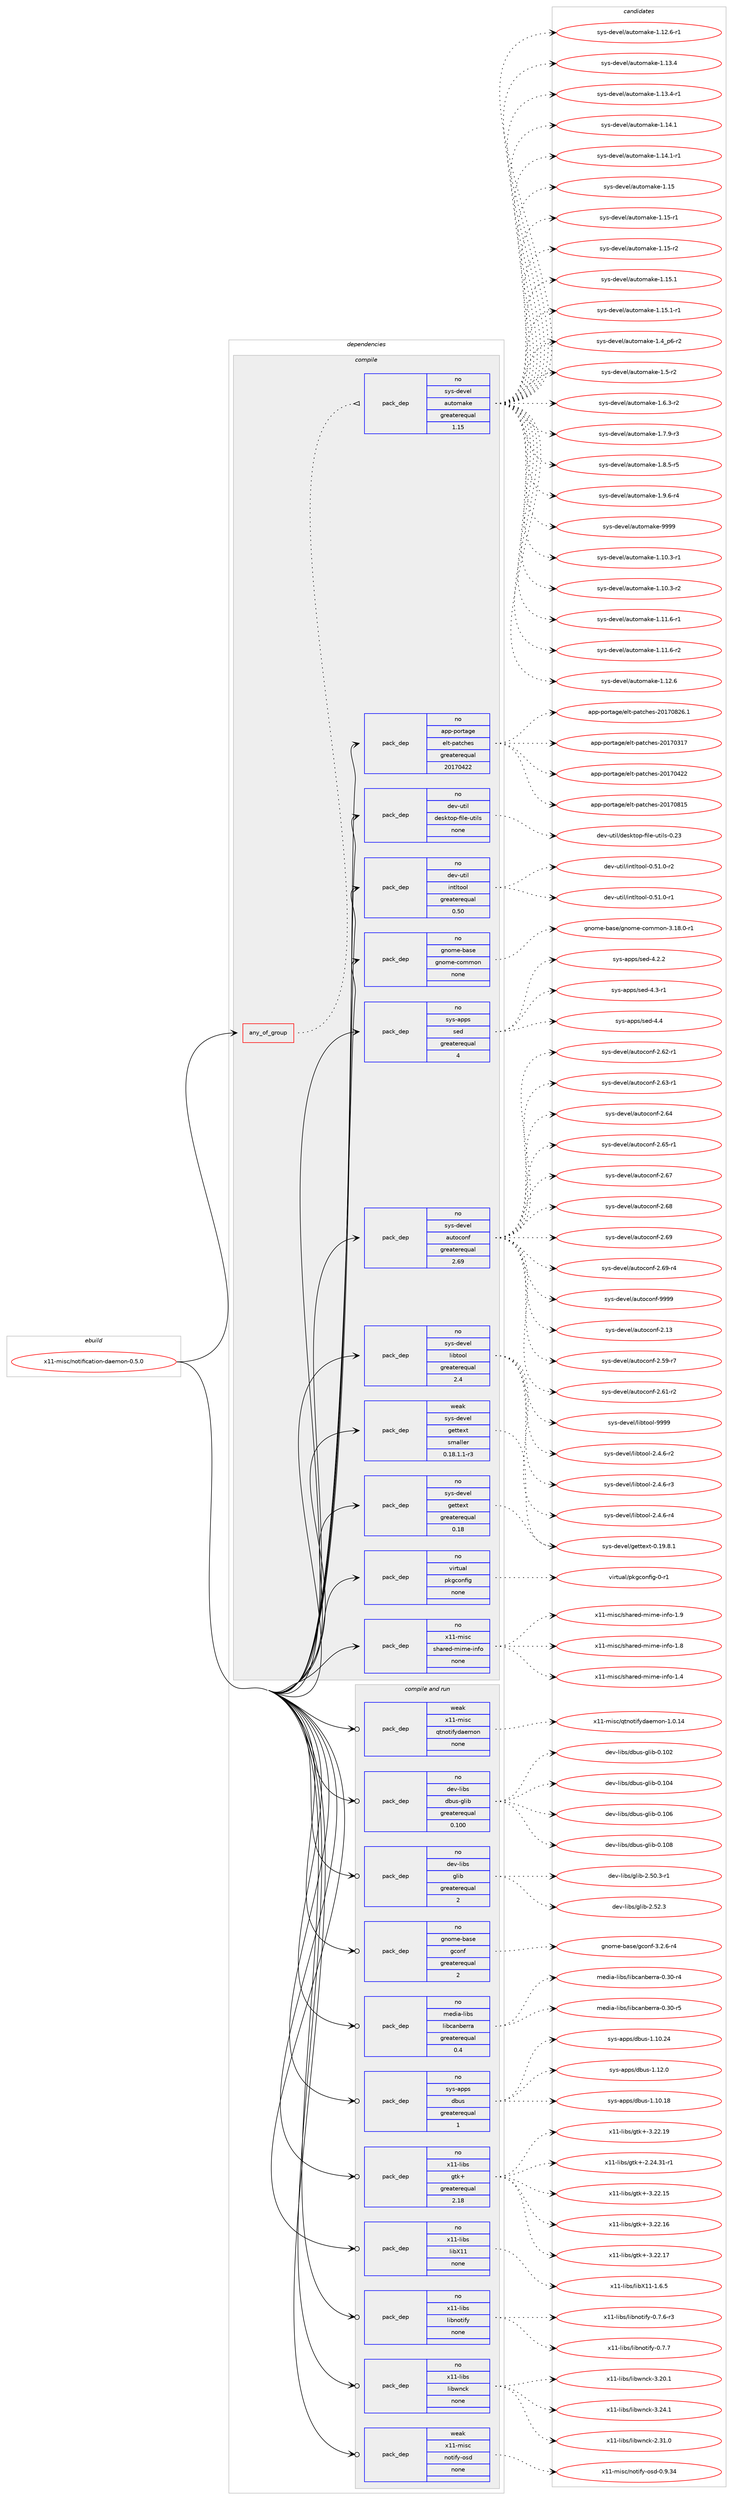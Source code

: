 digraph prolog {

# *************
# Graph options
# *************

newrank=true;
concentrate=true;
compound=true;
graph [rankdir=LR,fontname=Helvetica,fontsize=10,ranksep=1.5];#, ranksep=2.5, nodesep=0.2];
edge  [arrowhead=vee];
node  [fontname=Helvetica,fontsize=10];

# **********
# The ebuild
# **********

subgraph cluster_leftcol {
color=gray;
rank=same;
label=<<i>ebuild</i>>;
id [label="x11-misc/notification-daemon-0.5.0", color=red, width=4, href="../x11-misc/notification-daemon-0.5.0.svg"];
}

# ****************
# The dependencies
# ****************

subgraph cluster_midcol {
color=gray;
label=<<i>dependencies</i>>;
subgraph cluster_compile {
fillcolor="#eeeeee";
style=filled;
label=<<i>compile</i>>;
subgraph any9483 {
dependency523240 [label=<<TABLE BORDER="0" CELLBORDER="1" CELLSPACING="0" CELLPADDING="4"><TR><TD CELLPADDING="10">any_of_group</TD></TR></TABLE>>, shape=none, color=red];subgraph pack390223 {
dependency523241 [label=<<TABLE BORDER="0" CELLBORDER="1" CELLSPACING="0" CELLPADDING="4" WIDTH="220"><TR><TD ROWSPAN="6" CELLPADDING="30">pack_dep</TD></TR><TR><TD WIDTH="110">no</TD></TR><TR><TD>sys-devel</TD></TR><TR><TD>automake</TD></TR><TR><TD>greaterequal</TD></TR><TR><TD>1.15</TD></TR></TABLE>>, shape=none, color=blue];
}
dependency523240:e -> dependency523241:w [weight=20,style="dotted",arrowhead="oinv"];
}
id:e -> dependency523240:w [weight=20,style="solid",arrowhead="vee"];
subgraph pack390224 {
dependency523242 [label=<<TABLE BORDER="0" CELLBORDER="1" CELLSPACING="0" CELLPADDING="4" WIDTH="220"><TR><TD ROWSPAN="6" CELLPADDING="30">pack_dep</TD></TR><TR><TD WIDTH="110">no</TD></TR><TR><TD>app-portage</TD></TR><TR><TD>elt-patches</TD></TR><TR><TD>greaterequal</TD></TR><TR><TD>20170422</TD></TR></TABLE>>, shape=none, color=blue];
}
id:e -> dependency523242:w [weight=20,style="solid",arrowhead="vee"];
subgraph pack390225 {
dependency523243 [label=<<TABLE BORDER="0" CELLBORDER="1" CELLSPACING="0" CELLPADDING="4" WIDTH="220"><TR><TD ROWSPAN="6" CELLPADDING="30">pack_dep</TD></TR><TR><TD WIDTH="110">no</TD></TR><TR><TD>dev-util</TD></TR><TR><TD>desktop-file-utils</TD></TR><TR><TD>none</TD></TR><TR><TD></TD></TR></TABLE>>, shape=none, color=blue];
}
id:e -> dependency523243:w [weight=20,style="solid",arrowhead="vee"];
subgraph pack390226 {
dependency523244 [label=<<TABLE BORDER="0" CELLBORDER="1" CELLSPACING="0" CELLPADDING="4" WIDTH="220"><TR><TD ROWSPAN="6" CELLPADDING="30">pack_dep</TD></TR><TR><TD WIDTH="110">no</TD></TR><TR><TD>dev-util</TD></TR><TR><TD>intltool</TD></TR><TR><TD>greaterequal</TD></TR><TR><TD>0.50</TD></TR></TABLE>>, shape=none, color=blue];
}
id:e -> dependency523244:w [weight=20,style="solid",arrowhead="vee"];
subgraph pack390227 {
dependency523245 [label=<<TABLE BORDER="0" CELLBORDER="1" CELLSPACING="0" CELLPADDING="4" WIDTH="220"><TR><TD ROWSPAN="6" CELLPADDING="30">pack_dep</TD></TR><TR><TD WIDTH="110">no</TD></TR><TR><TD>gnome-base</TD></TR><TR><TD>gnome-common</TD></TR><TR><TD>none</TD></TR><TR><TD></TD></TR></TABLE>>, shape=none, color=blue];
}
id:e -> dependency523245:w [weight=20,style="solid",arrowhead="vee"];
subgraph pack390228 {
dependency523246 [label=<<TABLE BORDER="0" CELLBORDER="1" CELLSPACING="0" CELLPADDING="4" WIDTH="220"><TR><TD ROWSPAN="6" CELLPADDING="30">pack_dep</TD></TR><TR><TD WIDTH="110">no</TD></TR><TR><TD>sys-apps</TD></TR><TR><TD>sed</TD></TR><TR><TD>greaterequal</TD></TR><TR><TD>4</TD></TR></TABLE>>, shape=none, color=blue];
}
id:e -> dependency523246:w [weight=20,style="solid",arrowhead="vee"];
subgraph pack390229 {
dependency523247 [label=<<TABLE BORDER="0" CELLBORDER="1" CELLSPACING="0" CELLPADDING="4" WIDTH="220"><TR><TD ROWSPAN="6" CELLPADDING="30">pack_dep</TD></TR><TR><TD WIDTH="110">no</TD></TR><TR><TD>sys-devel</TD></TR><TR><TD>autoconf</TD></TR><TR><TD>greaterequal</TD></TR><TR><TD>2.69</TD></TR></TABLE>>, shape=none, color=blue];
}
id:e -> dependency523247:w [weight=20,style="solid",arrowhead="vee"];
subgraph pack390230 {
dependency523248 [label=<<TABLE BORDER="0" CELLBORDER="1" CELLSPACING="0" CELLPADDING="4" WIDTH="220"><TR><TD ROWSPAN="6" CELLPADDING="30">pack_dep</TD></TR><TR><TD WIDTH="110">no</TD></TR><TR><TD>sys-devel</TD></TR><TR><TD>gettext</TD></TR><TR><TD>greaterequal</TD></TR><TR><TD>0.18</TD></TR></TABLE>>, shape=none, color=blue];
}
id:e -> dependency523248:w [weight=20,style="solid",arrowhead="vee"];
subgraph pack390231 {
dependency523249 [label=<<TABLE BORDER="0" CELLBORDER="1" CELLSPACING="0" CELLPADDING="4" WIDTH="220"><TR><TD ROWSPAN="6" CELLPADDING="30">pack_dep</TD></TR><TR><TD WIDTH="110">no</TD></TR><TR><TD>sys-devel</TD></TR><TR><TD>libtool</TD></TR><TR><TD>greaterequal</TD></TR><TR><TD>2.4</TD></TR></TABLE>>, shape=none, color=blue];
}
id:e -> dependency523249:w [weight=20,style="solid",arrowhead="vee"];
subgraph pack390232 {
dependency523250 [label=<<TABLE BORDER="0" CELLBORDER="1" CELLSPACING="0" CELLPADDING="4" WIDTH="220"><TR><TD ROWSPAN="6" CELLPADDING="30">pack_dep</TD></TR><TR><TD WIDTH="110">no</TD></TR><TR><TD>virtual</TD></TR><TR><TD>pkgconfig</TD></TR><TR><TD>none</TD></TR><TR><TD></TD></TR></TABLE>>, shape=none, color=blue];
}
id:e -> dependency523250:w [weight=20,style="solid",arrowhead="vee"];
subgraph pack390233 {
dependency523251 [label=<<TABLE BORDER="0" CELLBORDER="1" CELLSPACING="0" CELLPADDING="4" WIDTH="220"><TR><TD ROWSPAN="6" CELLPADDING="30">pack_dep</TD></TR><TR><TD WIDTH="110">no</TD></TR><TR><TD>x11-misc</TD></TR><TR><TD>shared-mime-info</TD></TR><TR><TD>none</TD></TR><TR><TD></TD></TR></TABLE>>, shape=none, color=blue];
}
id:e -> dependency523251:w [weight=20,style="solid",arrowhead="vee"];
subgraph pack390234 {
dependency523252 [label=<<TABLE BORDER="0" CELLBORDER="1" CELLSPACING="0" CELLPADDING="4" WIDTH="220"><TR><TD ROWSPAN="6" CELLPADDING="30">pack_dep</TD></TR><TR><TD WIDTH="110">weak</TD></TR><TR><TD>sys-devel</TD></TR><TR><TD>gettext</TD></TR><TR><TD>smaller</TD></TR><TR><TD>0.18.1.1-r3</TD></TR></TABLE>>, shape=none, color=blue];
}
id:e -> dependency523252:w [weight=20,style="solid",arrowhead="vee"];
}
subgraph cluster_compileandrun {
fillcolor="#eeeeee";
style=filled;
label=<<i>compile and run</i>>;
subgraph pack390235 {
dependency523253 [label=<<TABLE BORDER="0" CELLBORDER="1" CELLSPACING="0" CELLPADDING="4" WIDTH="220"><TR><TD ROWSPAN="6" CELLPADDING="30">pack_dep</TD></TR><TR><TD WIDTH="110">no</TD></TR><TR><TD>dev-libs</TD></TR><TR><TD>dbus-glib</TD></TR><TR><TD>greaterequal</TD></TR><TR><TD>0.100</TD></TR></TABLE>>, shape=none, color=blue];
}
id:e -> dependency523253:w [weight=20,style="solid",arrowhead="odotvee"];
subgraph pack390236 {
dependency523254 [label=<<TABLE BORDER="0" CELLBORDER="1" CELLSPACING="0" CELLPADDING="4" WIDTH="220"><TR><TD ROWSPAN="6" CELLPADDING="30">pack_dep</TD></TR><TR><TD WIDTH="110">no</TD></TR><TR><TD>dev-libs</TD></TR><TR><TD>glib</TD></TR><TR><TD>greaterequal</TD></TR><TR><TD>2</TD></TR></TABLE>>, shape=none, color=blue];
}
id:e -> dependency523254:w [weight=20,style="solid",arrowhead="odotvee"];
subgraph pack390237 {
dependency523255 [label=<<TABLE BORDER="0" CELLBORDER="1" CELLSPACING="0" CELLPADDING="4" WIDTH="220"><TR><TD ROWSPAN="6" CELLPADDING="30">pack_dep</TD></TR><TR><TD WIDTH="110">no</TD></TR><TR><TD>gnome-base</TD></TR><TR><TD>gconf</TD></TR><TR><TD>greaterequal</TD></TR><TR><TD>2</TD></TR></TABLE>>, shape=none, color=blue];
}
id:e -> dependency523255:w [weight=20,style="solid",arrowhead="odotvee"];
subgraph pack390238 {
dependency523256 [label=<<TABLE BORDER="0" CELLBORDER="1" CELLSPACING="0" CELLPADDING="4" WIDTH="220"><TR><TD ROWSPAN="6" CELLPADDING="30">pack_dep</TD></TR><TR><TD WIDTH="110">no</TD></TR><TR><TD>media-libs</TD></TR><TR><TD>libcanberra</TD></TR><TR><TD>greaterequal</TD></TR><TR><TD>0.4</TD></TR></TABLE>>, shape=none, color=blue];
}
id:e -> dependency523256:w [weight=20,style="solid",arrowhead="odotvee"];
subgraph pack390239 {
dependency523257 [label=<<TABLE BORDER="0" CELLBORDER="1" CELLSPACING="0" CELLPADDING="4" WIDTH="220"><TR><TD ROWSPAN="6" CELLPADDING="30">pack_dep</TD></TR><TR><TD WIDTH="110">no</TD></TR><TR><TD>sys-apps</TD></TR><TR><TD>dbus</TD></TR><TR><TD>greaterequal</TD></TR><TR><TD>1</TD></TR></TABLE>>, shape=none, color=blue];
}
id:e -> dependency523257:w [weight=20,style="solid",arrowhead="odotvee"];
subgraph pack390240 {
dependency523258 [label=<<TABLE BORDER="0" CELLBORDER="1" CELLSPACING="0" CELLPADDING="4" WIDTH="220"><TR><TD ROWSPAN="6" CELLPADDING="30">pack_dep</TD></TR><TR><TD WIDTH="110">no</TD></TR><TR><TD>x11-libs</TD></TR><TR><TD>gtk+</TD></TR><TR><TD>greaterequal</TD></TR><TR><TD>2.18</TD></TR></TABLE>>, shape=none, color=blue];
}
id:e -> dependency523258:w [weight=20,style="solid",arrowhead="odotvee"];
subgraph pack390241 {
dependency523259 [label=<<TABLE BORDER="0" CELLBORDER="1" CELLSPACING="0" CELLPADDING="4" WIDTH="220"><TR><TD ROWSPAN="6" CELLPADDING="30">pack_dep</TD></TR><TR><TD WIDTH="110">no</TD></TR><TR><TD>x11-libs</TD></TR><TR><TD>libX11</TD></TR><TR><TD>none</TD></TR><TR><TD></TD></TR></TABLE>>, shape=none, color=blue];
}
id:e -> dependency523259:w [weight=20,style="solid",arrowhead="odotvee"];
subgraph pack390242 {
dependency523260 [label=<<TABLE BORDER="0" CELLBORDER="1" CELLSPACING="0" CELLPADDING="4" WIDTH="220"><TR><TD ROWSPAN="6" CELLPADDING="30">pack_dep</TD></TR><TR><TD WIDTH="110">no</TD></TR><TR><TD>x11-libs</TD></TR><TR><TD>libnotify</TD></TR><TR><TD>none</TD></TR><TR><TD></TD></TR></TABLE>>, shape=none, color=blue];
}
id:e -> dependency523260:w [weight=20,style="solid",arrowhead="odotvee"];
subgraph pack390243 {
dependency523261 [label=<<TABLE BORDER="0" CELLBORDER="1" CELLSPACING="0" CELLPADDING="4" WIDTH="220"><TR><TD ROWSPAN="6" CELLPADDING="30">pack_dep</TD></TR><TR><TD WIDTH="110">no</TD></TR><TR><TD>x11-libs</TD></TR><TR><TD>libwnck</TD></TR><TR><TD>none</TD></TR><TR><TD></TD></TR></TABLE>>, shape=none, color=blue];
}
id:e -> dependency523261:w [weight=20,style="solid",arrowhead="odotvee"];
subgraph pack390244 {
dependency523262 [label=<<TABLE BORDER="0" CELLBORDER="1" CELLSPACING="0" CELLPADDING="4" WIDTH="220"><TR><TD ROWSPAN="6" CELLPADDING="30">pack_dep</TD></TR><TR><TD WIDTH="110">weak</TD></TR><TR><TD>x11-misc</TD></TR><TR><TD>notify-osd</TD></TR><TR><TD>none</TD></TR><TR><TD></TD></TR></TABLE>>, shape=none, color=blue];
}
id:e -> dependency523262:w [weight=20,style="solid",arrowhead="odotvee"];
subgraph pack390245 {
dependency523263 [label=<<TABLE BORDER="0" CELLBORDER="1" CELLSPACING="0" CELLPADDING="4" WIDTH="220"><TR><TD ROWSPAN="6" CELLPADDING="30">pack_dep</TD></TR><TR><TD WIDTH="110">weak</TD></TR><TR><TD>x11-misc</TD></TR><TR><TD>qtnotifydaemon</TD></TR><TR><TD>none</TD></TR><TR><TD></TD></TR></TABLE>>, shape=none, color=blue];
}
id:e -> dependency523263:w [weight=20,style="solid",arrowhead="odotvee"];
}
subgraph cluster_run {
fillcolor="#eeeeee";
style=filled;
label=<<i>run</i>>;
}
}

# **************
# The candidates
# **************

subgraph cluster_choices {
rank=same;
color=gray;
label=<<i>candidates</i>>;

subgraph choice390223 {
color=black;
nodesep=1;
choice11512111545100101118101108479711711611110997107101454946494846514511449 [label="sys-devel/automake-1.10.3-r1", color=red, width=4,href="../sys-devel/automake-1.10.3-r1.svg"];
choice11512111545100101118101108479711711611110997107101454946494846514511450 [label="sys-devel/automake-1.10.3-r2", color=red, width=4,href="../sys-devel/automake-1.10.3-r2.svg"];
choice11512111545100101118101108479711711611110997107101454946494946544511449 [label="sys-devel/automake-1.11.6-r1", color=red, width=4,href="../sys-devel/automake-1.11.6-r1.svg"];
choice11512111545100101118101108479711711611110997107101454946494946544511450 [label="sys-devel/automake-1.11.6-r2", color=red, width=4,href="../sys-devel/automake-1.11.6-r2.svg"];
choice1151211154510010111810110847971171161111099710710145494649504654 [label="sys-devel/automake-1.12.6", color=red, width=4,href="../sys-devel/automake-1.12.6.svg"];
choice11512111545100101118101108479711711611110997107101454946495046544511449 [label="sys-devel/automake-1.12.6-r1", color=red, width=4,href="../sys-devel/automake-1.12.6-r1.svg"];
choice1151211154510010111810110847971171161111099710710145494649514652 [label="sys-devel/automake-1.13.4", color=red, width=4,href="../sys-devel/automake-1.13.4.svg"];
choice11512111545100101118101108479711711611110997107101454946495146524511449 [label="sys-devel/automake-1.13.4-r1", color=red, width=4,href="../sys-devel/automake-1.13.4-r1.svg"];
choice1151211154510010111810110847971171161111099710710145494649524649 [label="sys-devel/automake-1.14.1", color=red, width=4,href="../sys-devel/automake-1.14.1.svg"];
choice11512111545100101118101108479711711611110997107101454946495246494511449 [label="sys-devel/automake-1.14.1-r1", color=red, width=4,href="../sys-devel/automake-1.14.1-r1.svg"];
choice115121115451001011181011084797117116111109971071014549464953 [label="sys-devel/automake-1.15", color=red, width=4,href="../sys-devel/automake-1.15.svg"];
choice1151211154510010111810110847971171161111099710710145494649534511449 [label="sys-devel/automake-1.15-r1", color=red, width=4,href="../sys-devel/automake-1.15-r1.svg"];
choice1151211154510010111810110847971171161111099710710145494649534511450 [label="sys-devel/automake-1.15-r2", color=red, width=4,href="../sys-devel/automake-1.15-r2.svg"];
choice1151211154510010111810110847971171161111099710710145494649534649 [label="sys-devel/automake-1.15.1", color=red, width=4,href="../sys-devel/automake-1.15.1.svg"];
choice11512111545100101118101108479711711611110997107101454946495346494511449 [label="sys-devel/automake-1.15.1-r1", color=red, width=4,href="../sys-devel/automake-1.15.1-r1.svg"];
choice115121115451001011181011084797117116111109971071014549465295112544511450 [label="sys-devel/automake-1.4_p6-r2", color=red, width=4,href="../sys-devel/automake-1.4_p6-r2.svg"];
choice11512111545100101118101108479711711611110997107101454946534511450 [label="sys-devel/automake-1.5-r2", color=red, width=4,href="../sys-devel/automake-1.5-r2.svg"];
choice115121115451001011181011084797117116111109971071014549465446514511450 [label="sys-devel/automake-1.6.3-r2", color=red, width=4,href="../sys-devel/automake-1.6.3-r2.svg"];
choice115121115451001011181011084797117116111109971071014549465546574511451 [label="sys-devel/automake-1.7.9-r3", color=red, width=4,href="../sys-devel/automake-1.7.9-r3.svg"];
choice115121115451001011181011084797117116111109971071014549465646534511453 [label="sys-devel/automake-1.8.5-r5", color=red, width=4,href="../sys-devel/automake-1.8.5-r5.svg"];
choice115121115451001011181011084797117116111109971071014549465746544511452 [label="sys-devel/automake-1.9.6-r4", color=red, width=4,href="../sys-devel/automake-1.9.6-r4.svg"];
choice115121115451001011181011084797117116111109971071014557575757 [label="sys-devel/automake-9999", color=red, width=4,href="../sys-devel/automake-9999.svg"];
dependency523241:e -> choice11512111545100101118101108479711711611110997107101454946494846514511449:w [style=dotted,weight="100"];
dependency523241:e -> choice11512111545100101118101108479711711611110997107101454946494846514511450:w [style=dotted,weight="100"];
dependency523241:e -> choice11512111545100101118101108479711711611110997107101454946494946544511449:w [style=dotted,weight="100"];
dependency523241:e -> choice11512111545100101118101108479711711611110997107101454946494946544511450:w [style=dotted,weight="100"];
dependency523241:e -> choice1151211154510010111810110847971171161111099710710145494649504654:w [style=dotted,weight="100"];
dependency523241:e -> choice11512111545100101118101108479711711611110997107101454946495046544511449:w [style=dotted,weight="100"];
dependency523241:e -> choice1151211154510010111810110847971171161111099710710145494649514652:w [style=dotted,weight="100"];
dependency523241:e -> choice11512111545100101118101108479711711611110997107101454946495146524511449:w [style=dotted,weight="100"];
dependency523241:e -> choice1151211154510010111810110847971171161111099710710145494649524649:w [style=dotted,weight="100"];
dependency523241:e -> choice11512111545100101118101108479711711611110997107101454946495246494511449:w [style=dotted,weight="100"];
dependency523241:e -> choice115121115451001011181011084797117116111109971071014549464953:w [style=dotted,weight="100"];
dependency523241:e -> choice1151211154510010111810110847971171161111099710710145494649534511449:w [style=dotted,weight="100"];
dependency523241:e -> choice1151211154510010111810110847971171161111099710710145494649534511450:w [style=dotted,weight="100"];
dependency523241:e -> choice1151211154510010111810110847971171161111099710710145494649534649:w [style=dotted,weight="100"];
dependency523241:e -> choice11512111545100101118101108479711711611110997107101454946495346494511449:w [style=dotted,weight="100"];
dependency523241:e -> choice115121115451001011181011084797117116111109971071014549465295112544511450:w [style=dotted,weight="100"];
dependency523241:e -> choice11512111545100101118101108479711711611110997107101454946534511450:w [style=dotted,weight="100"];
dependency523241:e -> choice115121115451001011181011084797117116111109971071014549465446514511450:w [style=dotted,weight="100"];
dependency523241:e -> choice115121115451001011181011084797117116111109971071014549465546574511451:w [style=dotted,weight="100"];
dependency523241:e -> choice115121115451001011181011084797117116111109971071014549465646534511453:w [style=dotted,weight="100"];
dependency523241:e -> choice115121115451001011181011084797117116111109971071014549465746544511452:w [style=dotted,weight="100"];
dependency523241:e -> choice115121115451001011181011084797117116111109971071014557575757:w [style=dotted,weight="100"];
}
subgraph choice390224 {
color=black;
nodesep=1;
choice97112112451121111141169710310147101108116451129711699104101115455048495548514955 [label="app-portage/elt-patches-20170317", color=red, width=4,href="../app-portage/elt-patches-20170317.svg"];
choice97112112451121111141169710310147101108116451129711699104101115455048495548525050 [label="app-portage/elt-patches-20170422", color=red, width=4,href="../app-portage/elt-patches-20170422.svg"];
choice97112112451121111141169710310147101108116451129711699104101115455048495548564953 [label="app-portage/elt-patches-20170815", color=red, width=4,href="../app-portage/elt-patches-20170815.svg"];
choice971121124511211111411697103101471011081164511297116991041011154550484955485650544649 [label="app-portage/elt-patches-20170826.1", color=red, width=4,href="../app-portage/elt-patches-20170826.1.svg"];
dependency523242:e -> choice97112112451121111141169710310147101108116451129711699104101115455048495548514955:w [style=dotted,weight="100"];
dependency523242:e -> choice97112112451121111141169710310147101108116451129711699104101115455048495548525050:w [style=dotted,weight="100"];
dependency523242:e -> choice97112112451121111141169710310147101108116451129711699104101115455048495548564953:w [style=dotted,weight="100"];
dependency523242:e -> choice971121124511211111411697103101471011081164511297116991041011154550484955485650544649:w [style=dotted,weight="100"];
}
subgraph choice390225 {
color=black;
nodesep=1;
choice100101118451171161051084710010111510711611111245102105108101451171161051081154548465051 [label="dev-util/desktop-file-utils-0.23", color=red, width=4,href="../dev-util/desktop-file-utils-0.23.svg"];
dependency523243:e -> choice100101118451171161051084710010111510711611111245102105108101451171161051081154548465051:w [style=dotted,weight="100"];
}
subgraph choice390226 {
color=black;
nodesep=1;
choice1001011184511711610510847105110116108116111111108454846534946484511449 [label="dev-util/intltool-0.51.0-r1", color=red, width=4,href="../dev-util/intltool-0.51.0-r1.svg"];
choice1001011184511711610510847105110116108116111111108454846534946484511450 [label="dev-util/intltool-0.51.0-r2", color=red, width=4,href="../dev-util/intltool-0.51.0-r2.svg"];
dependency523244:e -> choice1001011184511711610510847105110116108116111111108454846534946484511449:w [style=dotted,weight="100"];
dependency523244:e -> choice1001011184511711610510847105110116108116111111108454846534946484511450:w [style=dotted,weight="100"];
}
subgraph choice390227 {
color=black;
nodesep=1;
choice103110111109101459897115101471031101111091014599111109109111110455146495646484511449 [label="gnome-base/gnome-common-3.18.0-r1", color=red, width=4,href="../gnome-base/gnome-common-3.18.0-r1.svg"];
dependency523245:e -> choice103110111109101459897115101471031101111091014599111109109111110455146495646484511449:w [style=dotted,weight="100"];
}
subgraph choice390228 {
color=black;
nodesep=1;
choice115121115459711211211547115101100455246504650 [label="sys-apps/sed-4.2.2", color=red, width=4,href="../sys-apps/sed-4.2.2.svg"];
choice115121115459711211211547115101100455246514511449 [label="sys-apps/sed-4.3-r1", color=red, width=4,href="../sys-apps/sed-4.3-r1.svg"];
choice11512111545971121121154711510110045524652 [label="sys-apps/sed-4.4", color=red, width=4,href="../sys-apps/sed-4.4.svg"];
dependency523246:e -> choice115121115459711211211547115101100455246504650:w [style=dotted,weight="100"];
dependency523246:e -> choice115121115459711211211547115101100455246514511449:w [style=dotted,weight="100"];
dependency523246:e -> choice11512111545971121121154711510110045524652:w [style=dotted,weight="100"];
}
subgraph choice390229 {
color=black;
nodesep=1;
choice115121115451001011181011084797117116111991111101024550464951 [label="sys-devel/autoconf-2.13", color=red, width=4,href="../sys-devel/autoconf-2.13.svg"];
choice1151211154510010111810110847971171161119911111010245504653574511455 [label="sys-devel/autoconf-2.59-r7", color=red, width=4,href="../sys-devel/autoconf-2.59-r7.svg"];
choice1151211154510010111810110847971171161119911111010245504654494511450 [label="sys-devel/autoconf-2.61-r2", color=red, width=4,href="../sys-devel/autoconf-2.61-r2.svg"];
choice1151211154510010111810110847971171161119911111010245504654504511449 [label="sys-devel/autoconf-2.62-r1", color=red, width=4,href="../sys-devel/autoconf-2.62-r1.svg"];
choice1151211154510010111810110847971171161119911111010245504654514511449 [label="sys-devel/autoconf-2.63-r1", color=red, width=4,href="../sys-devel/autoconf-2.63-r1.svg"];
choice115121115451001011181011084797117116111991111101024550465452 [label="sys-devel/autoconf-2.64", color=red, width=4,href="../sys-devel/autoconf-2.64.svg"];
choice1151211154510010111810110847971171161119911111010245504654534511449 [label="sys-devel/autoconf-2.65-r1", color=red, width=4,href="../sys-devel/autoconf-2.65-r1.svg"];
choice115121115451001011181011084797117116111991111101024550465455 [label="sys-devel/autoconf-2.67", color=red, width=4,href="../sys-devel/autoconf-2.67.svg"];
choice115121115451001011181011084797117116111991111101024550465456 [label="sys-devel/autoconf-2.68", color=red, width=4,href="../sys-devel/autoconf-2.68.svg"];
choice115121115451001011181011084797117116111991111101024550465457 [label="sys-devel/autoconf-2.69", color=red, width=4,href="../sys-devel/autoconf-2.69.svg"];
choice1151211154510010111810110847971171161119911111010245504654574511452 [label="sys-devel/autoconf-2.69-r4", color=red, width=4,href="../sys-devel/autoconf-2.69-r4.svg"];
choice115121115451001011181011084797117116111991111101024557575757 [label="sys-devel/autoconf-9999", color=red, width=4,href="../sys-devel/autoconf-9999.svg"];
dependency523247:e -> choice115121115451001011181011084797117116111991111101024550464951:w [style=dotted,weight="100"];
dependency523247:e -> choice1151211154510010111810110847971171161119911111010245504653574511455:w [style=dotted,weight="100"];
dependency523247:e -> choice1151211154510010111810110847971171161119911111010245504654494511450:w [style=dotted,weight="100"];
dependency523247:e -> choice1151211154510010111810110847971171161119911111010245504654504511449:w [style=dotted,weight="100"];
dependency523247:e -> choice1151211154510010111810110847971171161119911111010245504654514511449:w [style=dotted,weight="100"];
dependency523247:e -> choice115121115451001011181011084797117116111991111101024550465452:w [style=dotted,weight="100"];
dependency523247:e -> choice1151211154510010111810110847971171161119911111010245504654534511449:w [style=dotted,weight="100"];
dependency523247:e -> choice115121115451001011181011084797117116111991111101024550465455:w [style=dotted,weight="100"];
dependency523247:e -> choice115121115451001011181011084797117116111991111101024550465456:w [style=dotted,weight="100"];
dependency523247:e -> choice115121115451001011181011084797117116111991111101024550465457:w [style=dotted,weight="100"];
dependency523247:e -> choice1151211154510010111810110847971171161119911111010245504654574511452:w [style=dotted,weight="100"];
dependency523247:e -> choice115121115451001011181011084797117116111991111101024557575757:w [style=dotted,weight="100"];
}
subgraph choice390230 {
color=black;
nodesep=1;
choice1151211154510010111810110847103101116116101120116454846495746564649 [label="sys-devel/gettext-0.19.8.1", color=red, width=4,href="../sys-devel/gettext-0.19.8.1.svg"];
dependency523248:e -> choice1151211154510010111810110847103101116116101120116454846495746564649:w [style=dotted,weight="100"];
}
subgraph choice390231 {
color=black;
nodesep=1;
choice1151211154510010111810110847108105981161111111084550465246544511450 [label="sys-devel/libtool-2.4.6-r2", color=red, width=4,href="../sys-devel/libtool-2.4.6-r2.svg"];
choice1151211154510010111810110847108105981161111111084550465246544511451 [label="sys-devel/libtool-2.4.6-r3", color=red, width=4,href="../sys-devel/libtool-2.4.6-r3.svg"];
choice1151211154510010111810110847108105981161111111084550465246544511452 [label="sys-devel/libtool-2.4.6-r4", color=red, width=4,href="../sys-devel/libtool-2.4.6-r4.svg"];
choice1151211154510010111810110847108105981161111111084557575757 [label="sys-devel/libtool-9999", color=red, width=4,href="../sys-devel/libtool-9999.svg"];
dependency523249:e -> choice1151211154510010111810110847108105981161111111084550465246544511450:w [style=dotted,weight="100"];
dependency523249:e -> choice1151211154510010111810110847108105981161111111084550465246544511451:w [style=dotted,weight="100"];
dependency523249:e -> choice1151211154510010111810110847108105981161111111084550465246544511452:w [style=dotted,weight="100"];
dependency523249:e -> choice1151211154510010111810110847108105981161111111084557575757:w [style=dotted,weight="100"];
}
subgraph choice390232 {
color=black;
nodesep=1;
choice11810511411611797108471121071039911111010210510345484511449 [label="virtual/pkgconfig-0-r1", color=red, width=4,href="../virtual/pkgconfig-0-r1.svg"];
dependency523250:e -> choice11810511411611797108471121071039911111010210510345484511449:w [style=dotted,weight="100"];
}
subgraph choice390233 {
color=black;
nodesep=1;
choice120494945109105115994711510497114101100451091051091014510511010211145494652 [label="x11-misc/shared-mime-info-1.4", color=red, width=4,href="../x11-misc/shared-mime-info-1.4.svg"];
choice120494945109105115994711510497114101100451091051091014510511010211145494656 [label="x11-misc/shared-mime-info-1.8", color=red, width=4,href="../x11-misc/shared-mime-info-1.8.svg"];
choice120494945109105115994711510497114101100451091051091014510511010211145494657 [label="x11-misc/shared-mime-info-1.9", color=red, width=4,href="../x11-misc/shared-mime-info-1.9.svg"];
dependency523251:e -> choice120494945109105115994711510497114101100451091051091014510511010211145494652:w [style=dotted,weight="100"];
dependency523251:e -> choice120494945109105115994711510497114101100451091051091014510511010211145494656:w [style=dotted,weight="100"];
dependency523251:e -> choice120494945109105115994711510497114101100451091051091014510511010211145494657:w [style=dotted,weight="100"];
}
subgraph choice390234 {
color=black;
nodesep=1;
choice1151211154510010111810110847103101116116101120116454846495746564649 [label="sys-devel/gettext-0.19.8.1", color=red, width=4,href="../sys-devel/gettext-0.19.8.1.svg"];
dependency523252:e -> choice1151211154510010111810110847103101116116101120116454846495746564649:w [style=dotted,weight="100"];
}
subgraph choice390235 {
color=black;
nodesep=1;
choice100101118451081059811547100981171154510310810598454846494850 [label="dev-libs/dbus-glib-0.102", color=red, width=4,href="../dev-libs/dbus-glib-0.102.svg"];
choice100101118451081059811547100981171154510310810598454846494852 [label="dev-libs/dbus-glib-0.104", color=red, width=4,href="../dev-libs/dbus-glib-0.104.svg"];
choice100101118451081059811547100981171154510310810598454846494854 [label="dev-libs/dbus-glib-0.106", color=red, width=4,href="../dev-libs/dbus-glib-0.106.svg"];
choice100101118451081059811547100981171154510310810598454846494856 [label="dev-libs/dbus-glib-0.108", color=red, width=4,href="../dev-libs/dbus-glib-0.108.svg"];
dependency523253:e -> choice100101118451081059811547100981171154510310810598454846494850:w [style=dotted,weight="100"];
dependency523253:e -> choice100101118451081059811547100981171154510310810598454846494852:w [style=dotted,weight="100"];
dependency523253:e -> choice100101118451081059811547100981171154510310810598454846494854:w [style=dotted,weight="100"];
dependency523253:e -> choice100101118451081059811547100981171154510310810598454846494856:w [style=dotted,weight="100"];
}
subgraph choice390236 {
color=black;
nodesep=1;
choice10010111845108105981154710310810598455046534846514511449 [label="dev-libs/glib-2.50.3-r1", color=red, width=4,href="../dev-libs/glib-2.50.3-r1.svg"];
choice1001011184510810598115471031081059845504653504651 [label="dev-libs/glib-2.52.3", color=red, width=4,href="../dev-libs/glib-2.52.3.svg"];
dependency523254:e -> choice10010111845108105981154710310810598455046534846514511449:w [style=dotted,weight="100"];
dependency523254:e -> choice1001011184510810598115471031081059845504653504651:w [style=dotted,weight="100"];
}
subgraph choice390237 {
color=black;
nodesep=1;
choice10311011110910145989711510147103991111101024551465046544511452 [label="gnome-base/gconf-3.2.6-r4", color=red, width=4,href="../gnome-base/gconf-3.2.6-r4.svg"];
dependency523255:e -> choice10311011110910145989711510147103991111101024551465046544511452:w [style=dotted,weight="100"];
}
subgraph choice390238 {
color=black;
nodesep=1;
choice10910110010597451081059811547108105989997110981011141149745484651484511452 [label="media-libs/libcanberra-0.30-r4", color=red, width=4,href="../media-libs/libcanberra-0.30-r4.svg"];
choice10910110010597451081059811547108105989997110981011141149745484651484511453 [label="media-libs/libcanberra-0.30-r5", color=red, width=4,href="../media-libs/libcanberra-0.30-r5.svg"];
dependency523256:e -> choice10910110010597451081059811547108105989997110981011141149745484651484511452:w [style=dotted,weight="100"];
dependency523256:e -> choice10910110010597451081059811547108105989997110981011141149745484651484511453:w [style=dotted,weight="100"];
}
subgraph choice390239 {
color=black;
nodesep=1;
choice115121115459711211211547100981171154549464948464956 [label="sys-apps/dbus-1.10.18", color=red, width=4,href="../sys-apps/dbus-1.10.18.svg"];
choice115121115459711211211547100981171154549464948465052 [label="sys-apps/dbus-1.10.24", color=red, width=4,href="../sys-apps/dbus-1.10.24.svg"];
choice1151211154597112112115471009811711545494649504648 [label="sys-apps/dbus-1.12.0", color=red, width=4,href="../sys-apps/dbus-1.12.0.svg"];
dependency523257:e -> choice115121115459711211211547100981171154549464948464956:w [style=dotted,weight="100"];
dependency523257:e -> choice115121115459711211211547100981171154549464948465052:w [style=dotted,weight="100"];
dependency523257:e -> choice1151211154597112112115471009811711545494649504648:w [style=dotted,weight="100"];
}
subgraph choice390240 {
color=black;
nodesep=1;
choice12049494510810598115471031161074345504650524651494511449 [label="x11-libs/gtk+-2.24.31-r1", color=red, width=4,href="../x11-libs/gtk+-2.24.31-r1.svg"];
choice1204949451081059811547103116107434551465050464953 [label="x11-libs/gtk+-3.22.15", color=red, width=4,href="../x11-libs/gtk+-3.22.15.svg"];
choice1204949451081059811547103116107434551465050464954 [label="x11-libs/gtk+-3.22.16", color=red, width=4,href="../x11-libs/gtk+-3.22.16.svg"];
choice1204949451081059811547103116107434551465050464955 [label="x11-libs/gtk+-3.22.17", color=red, width=4,href="../x11-libs/gtk+-3.22.17.svg"];
choice1204949451081059811547103116107434551465050464957 [label="x11-libs/gtk+-3.22.19", color=red, width=4,href="../x11-libs/gtk+-3.22.19.svg"];
dependency523258:e -> choice12049494510810598115471031161074345504650524651494511449:w [style=dotted,weight="100"];
dependency523258:e -> choice1204949451081059811547103116107434551465050464953:w [style=dotted,weight="100"];
dependency523258:e -> choice1204949451081059811547103116107434551465050464954:w [style=dotted,weight="100"];
dependency523258:e -> choice1204949451081059811547103116107434551465050464955:w [style=dotted,weight="100"];
dependency523258:e -> choice1204949451081059811547103116107434551465050464957:w [style=dotted,weight="100"];
}
subgraph choice390241 {
color=black;
nodesep=1;
choice120494945108105981154710810598884949454946544653 [label="x11-libs/libX11-1.6.5", color=red, width=4,href="../x11-libs/libX11-1.6.5.svg"];
dependency523259:e -> choice120494945108105981154710810598884949454946544653:w [style=dotted,weight="100"];
}
subgraph choice390242 {
color=black;
nodesep=1;
choice1204949451081059811547108105981101111161051021214548465546544511451 [label="x11-libs/libnotify-0.7.6-r3", color=red, width=4,href="../x11-libs/libnotify-0.7.6-r3.svg"];
choice120494945108105981154710810598110111116105102121454846554655 [label="x11-libs/libnotify-0.7.7", color=red, width=4,href="../x11-libs/libnotify-0.7.7.svg"];
dependency523260:e -> choice1204949451081059811547108105981101111161051021214548465546544511451:w [style=dotted,weight="100"];
dependency523260:e -> choice120494945108105981154710810598110111116105102121454846554655:w [style=dotted,weight="100"];
}
subgraph choice390243 {
color=black;
nodesep=1;
choice1204949451081059811547108105981191109910745504651494648 [label="x11-libs/libwnck-2.31.0", color=red, width=4,href="../x11-libs/libwnck-2.31.0.svg"];
choice1204949451081059811547108105981191109910745514650484649 [label="x11-libs/libwnck-3.20.1", color=red, width=4,href="../x11-libs/libwnck-3.20.1.svg"];
choice1204949451081059811547108105981191109910745514650524649 [label="x11-libs/libwnck-3.24.1", color=red, width=4,href="../x11-libs/libwnck-3.24.1.svg"];
dependency523261:e -> choice1204949451081059811547108105981191109910745504651494648:w [style=dotted,weight="100"];
dependency523261:e -> choice1204949451081059811547108105981191109910745514650484649:w [style=dotted,weight="100"];
dependency523261:e -> choice1204949451081059811547108105981191109910745514650524649:w [style=dotted,weight="100"];
}
subgraph choice390244 {
color=black;
nodesep=1;
choice12049494510910511599471101111161051021214511111510045484657465152 [label="x11-misc/notify-osd-0.9.34", color=red, width=4,href="../x11-misc/notify-osd-0.9.34.svg"];
dependency523262:e -> choice12049494510910511599471101111161051021214511111510045484657465152:w [style=dotted,weight="100"];
}
subgraph choice390245 {
color=black;
nodesep=1;
choice12049494510910511599471131161101111161051021211009710110911111045494648464952 [label="x11-misc/qtnotifydaemon-1.0.14", color=red, width=4,href="../x11-misc/qtnotifydaemon-1.0.14.svg"];
dependency523263:e -> choice12049494510910511599471131161101111161051021211009710110911111045494648464952:w [style=dotted,weight="100"];
}
}

}
